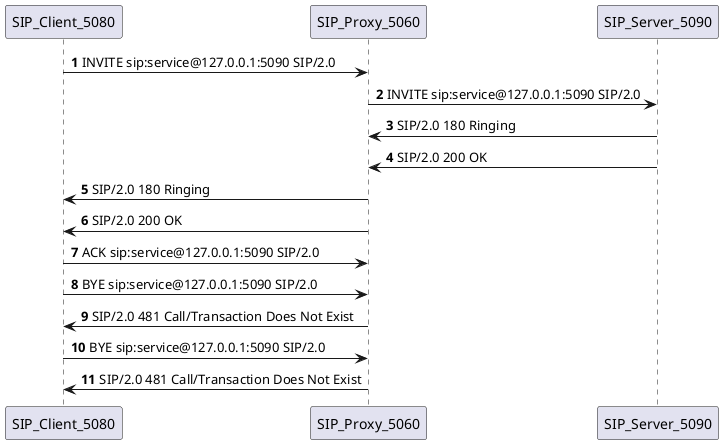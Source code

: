 @startuml
'https://plantuml.com/sequence-diagram

autonumber

participant SIP_Client_5080 as SIP_Client
participant SIP_Proxy_5060 as SIP_Proxy
participant SIP_Server_5090 as SIP_Server

SIP_Client -> SIP_Proxy : INVITE sip:service@127.0.0.1:5090 SIP/2.0
SIP_Proxy -> SIP_Server : INVITE sip:service@127.0.0.1:5090 SIP/2.0
SIP_Server -> SIP_Proxy : SIP/2.0 180 Ringing
SIP_Server -> SIP_Proxy : SIP/2.0 200 OK
SIP_Proxy -> SIP_Client : SIP/2.0 180 Ringing
SIP_Proxy -> SIP_Client : SIP/2.0 200 OK
SIP_Client -> SIP_Proxy : ACK sip:service@127.0.0.1:5090 SIP/2.0
SIP_Client -> SIP_Proxy : BYE sip:service@127.0.0.1:5090 SIP/2.0
SIP_Proxy -> SIP_Client : SIP/2.0 481 Call/Transaction Does Not Exist
SIP_Client -> SIP_Proxy : BYE sip:service@127.0.0.1:5090 SIP/2.0
SIP_Proxy -> SIP_Client : SIP/2.0 481 Call/Transaction Does Not Exist


@enduml